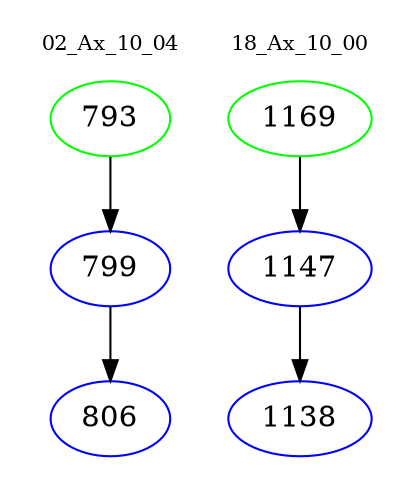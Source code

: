 digraph{
subgraph cluster_0 {
color = white
label = "02_Ax_10_04";
fontsize=10;
T0_793 [label="793", color="green"]
T0_793 -> T0_799 [color="black"]
T0_799 [label="799", color="blue"]
T0_799 -> T0_806 [color="black"]
T0_806 [label="806", color="blue"]
}
subgraph cluster_1 {
color = white
label = "18_Ax_10_00";
fontsize=10;
T1_1169 [label="1169", color="green"]
T1_1169 -> T1_1147 [color="black"]
T1_1147 [label="1147", color="blue"]
T1_1147 -> T1_1138 [color="black"]
T1_1138 [label="1138", color="blue"]
}
}
